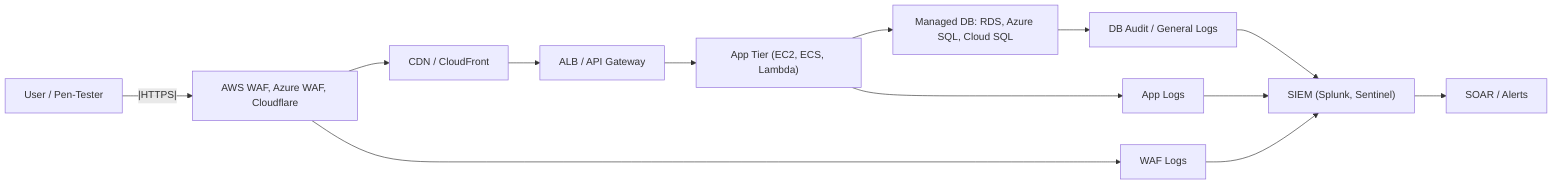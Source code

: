 flowchart LR
  User["User / Pen-Tester"] --|HTTPS|--> WAF["AWS WAF, Azure WAF, Cloudflare"]
  WAF --> CDN["CDN / CloudFront"]
  CDN --> ALB["ALB / API Gateway"]
  ALB --> App["App Tier (EC2, ECS, Lambda)"]
  App --> DB["Managed DB: RDS, Azure SQL, Cloud SQL"]
  DB --> Logs["DB Audit / General Logs"]
  WAF --> WAFLogs["WAF Logs"]
  App --> AppLogs["App Logs"]
  Logs --> SIEM["SIEM (Splunk, Sentinel)"]
  WAFLogs --> SIEM
  AppLogs --> SIEM
  SIEM --> SOAR["SOAR / Alerts"]